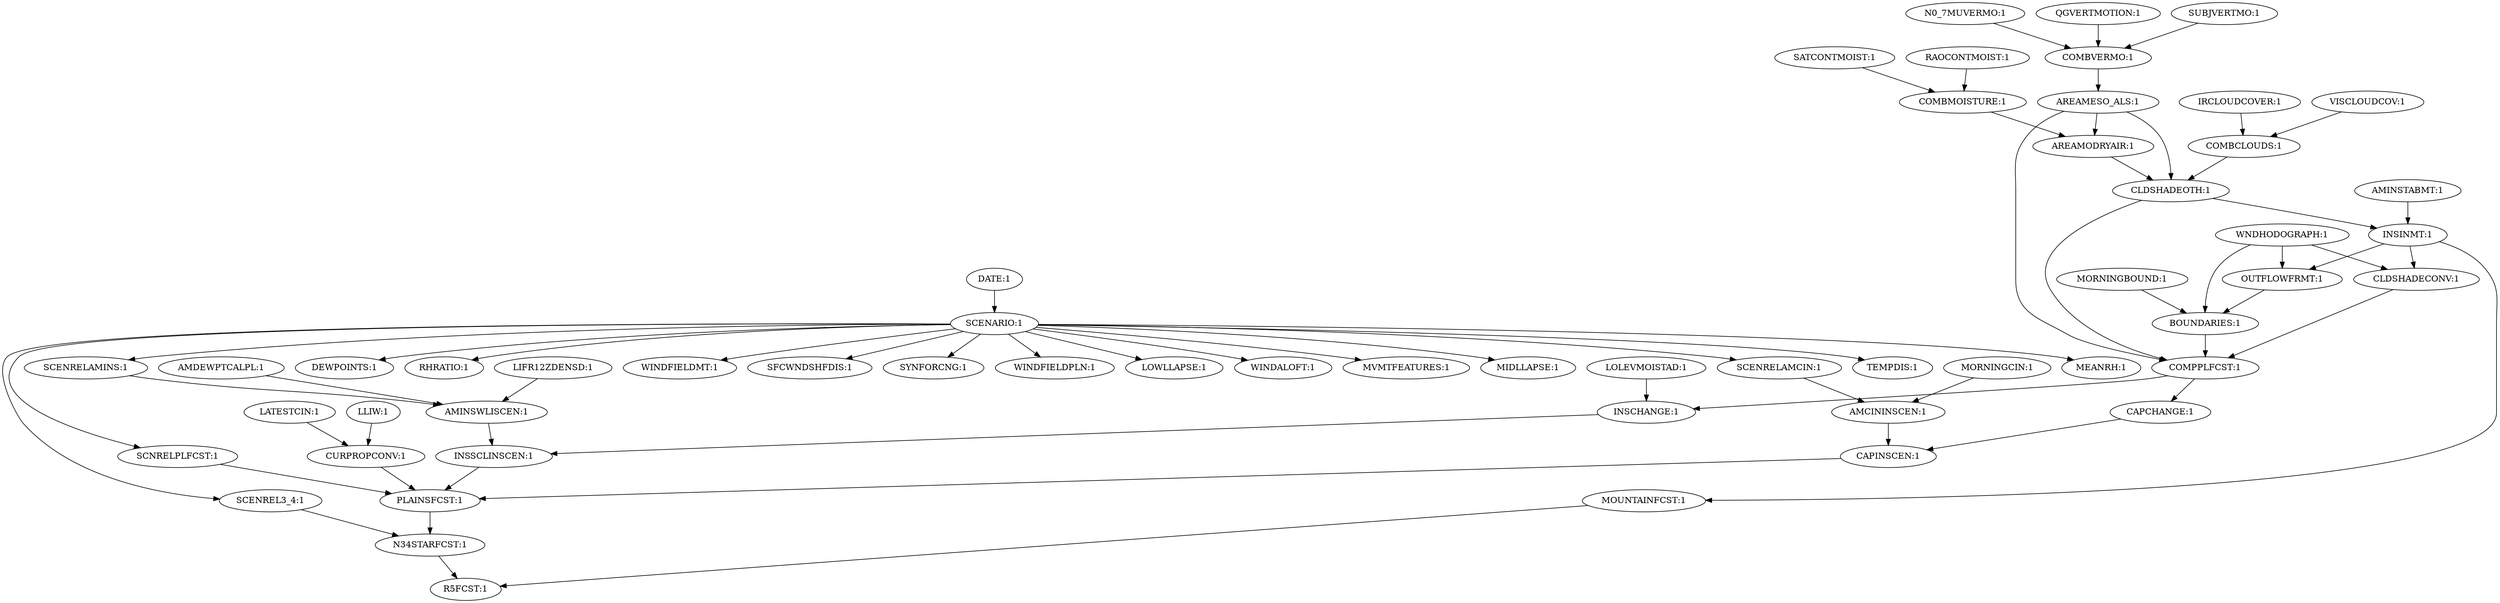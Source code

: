 digraph G {
"IRCLOUDCOVER:1";
"IRCLOUDCOVER:1" -> "COMBCLOUDS:1";
"TEMPDIS:1";
"RAOCONTMOIST:1";
"RAOCONTMOIST:1" -> "COMBMOISTURE:1";
"INSSCLINSCEN:1";
"INSSCLINSCEN:1" -> "PLAINSFCST:1";
"SCENREL3_4:1";
"SCENREL3_4:1" -> "N34STARFCST:1";
"CAPCHANGE:1";
"CAPCHANGE:1" -> "CAPINSCEN:1";
"MEANRH:1";
"DEWPOINTS:1";
"LLIW:1";
"LLIW:1" -> "CURPROPCONV:1";
"MOUNTAINFCST:1";
"MOUNTAINFCST:1" -> "R5FCST:1";
"COMBMOISTURE:1";
"COMBMOISTURE:1" -> "AREAMODRYAIR:1";
"CAPINSCEN:1";
"CAPINSCEN:1" -> "PLAINSFCST:1";
"N0_7MUVERMO:1";
"N0_7MUVERMO:1" -> "COMBVERMO:1";
"AMINSTABMT:1";
"AMINSTABMT:1" -> "INSINMT:1";
"LIFR12ZDENSD:1";
"LIFR12ZDENSD:1" -> "AMINSWLISCEN:1";
"RHRATIO:1";
"LATESTCIN:1";
"LATESTCIN:1" -> "CURPROPCONV:1";
"WINDFIELDMT:1";
"SATCONTMOIST:1";
"SATCONTMOIST:1" -> "COMBMOISTURE:1";
"N34STARFCST:1";
"N34STARFCST:1" -> "R5FCST:1";
"DATE:1";
"DATE:1" -> "SCENARIO:1";
"CURPROPCONV:1";
"CURPROPCONV:1" -> "PLAINSFCST:1";
"PLAINSFCST:1";
"PLAINSFCST:1" -> "N34STARFCST:1";
"SFCWNDSHFDIS:1";
"SYNFORCNG:1";
"WINDFIELDPLN:1";
"LOWLLAPSE:1";
"VISCLOUDCOV:1";
"VISCLOUDCOV:1" -> "COMBCLOUDS:1";
"BOUNDARIES:1";
"BOUNDARIES:1" -> "COMPPLFCST:1";
"SCNRELPLFCST:1";
"SCNRELPLFCST:1" -> "PLAINSFCST:1";
"CLDSHADECONV:1";
"CLDSHADECONV:1" -> "COMPPLFCST:1";
"SCENARIO:1";
"SCENARIO:1" -> "SCENRELAMCIN:1";
"SCENARIO:1" -> "SCNRELPLFCST:1";
"SCENARIO:1" -> "RHRATIO:1";
"SCENARIO:1" -> "WINDALOFT:1";
"SCENARIO:1" -> "TEMPDIS:1";
"SCENARIO:1" -> "WINDFIELDMT:1";
"SCENARIO:1" -> "SCENREL3_4:1";
"SCENARIO:1" -> "SCENRELAMINS:1";
"SCENARIO:1" -> "MEANRH:1";
"SCENARIO:1" -> "DEWPOINTS:1";
"SCENARIO:1" -> "SFCWNDSHFDIS:1";
"SCENARIO:1" -> "SYNFORCNG:1";
"SCENARIO:1" -> "WINDFIELDPLN:1";
"SCENARIO:1" -> "MVMTFEATURES:1";
"SCENARIO:1" -> "LOWLLAPSE:1";
"SCENARIO:1" -> "MIDLLAPSE:1";
"AMCININSCEN:1";
"AMCININSCEN:1" -> "CAPINSCEN:1";
"SCENRELAMINS:1";
"SCENRELAMINS:1" -> "AMINSWLISCEN:1";
"AMDEWPTCALPL:1";
"AMDEWPTCALPL:1" -> "AMINSWLISCEN:1";
"MVMTFEATURES:1";
"AREAMESO_ALS:1";
"AREAMESO_ALS:1" -> "AREAMODRYAIR:1";
"AREAMESO_ALS:1" -> "CLDSHADEOTH:1";
"AREAMESO_ALS:1" -> "COMPPLFCST:1";
"SCENRELAMCIN:1";
"SCENRELAMCIN:1" -> "AMCININSCEN:1";
"LOLEVMOISTAD:1";
"LOLEVMOISTAD:1" -> "INSCHANGE:1";
"AMINSWLISCEN:1";
"AMINSWLISCEN:1" -> "INSSCLINSCEN:1";
"MORNINGCIN:1";
"MORNINGCIN:1" -> "AMCININSCEN:1";
"CLDSHADEOTH:1";
"CLDSHADEOTH:1" -> "INSINMT:1";
"CLDSHADEOTH:1" -> "COMPPLFCST:1";
"COMBVERMO:1";
"COMBVERMO:1" -> "AREAMESO_ALS:1";
"WINDALOFT:1";
"QGVERTMOTION:1";
"QGVERTMOTION:1" -> "COMBVERMO:1";
"WNDHODOGRAPH:1";
"WNDHODOGRAPH:1" -> "BOUNDARIES:1";
"WNDHODOGRAPH:1" -> "CLDSHADECONV:1";
"WNDHODOGRAPH:1" -> "OUTFLOWFRMT:1";
"OUTFLOWFRMT:1";
"OUTFLOWFRMT:1" -> "BOUNDARIES:1";
"R5FCST:1";
"AREAMODRYAIR:1";
"AREAMODRYAIR:1" -> "CLDSHADEOTH:1";
"SUBJVERTMO:1";
"SUBJVERTMO:1" -> "COMBVERMO:1";
"INSINMT:1";
"INSINMT:1" -> "MOUNTAINFCST:1";
"INSINMT:1" -> "CLDSHADECONV:1";
"INSINMT:1" -> "OUTFLOWFRMT:1";
"MIDLLAPSE:1";
"INSCHANGE:1";
"INSCHANGE:1" -> "INSSCLINSCEN:1";
"COMPPLFCST:1";
"COMPPLFCST:1" -> "CAPCHANGE:1";
"COMPPLFCST:1" -> "INSCHANGE:1";
"MORNINGBOUND:1";
"MORNINGBOUND:1" -> "BOUNDARIES:1";
"COMBCLOUDS:1";
"COMBCLOUDS:1" -> "CLDSHADEOTH:1";
}
